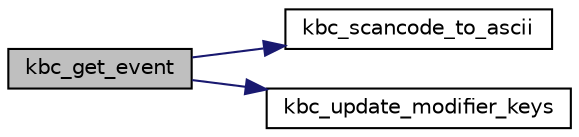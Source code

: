 digraph "kbc_get_event"
{
 // LATEX_PDF_SIZE
  edge [fontname="Helvetica",fontsize="10",labelfontname="Helvetica",labelfontsize="10"];
  node [fontname="Helvetica",fontsize="10",shape=record];
  rankdir="LR";
  Node1 [label="kbc_get_event",height=0.2,width=0.4,color="black", fillcolor="grey75", style="filled", fontcolor="black",tooltip="Returns an event_t struct with the action and char corresponding to the scancode. The manager (superv..."];
  Node1 -> Node2 [color="midnightblue",fontsize="10",style="solid",fontname="Helvetica"];
  Node2 [label="kbc_scancode_to_ascii",height=0.2,width=0.4,color="black", fillcolor="white", style="filled",URL="$keyboard_8c.html#a7518060c5b792ffc0f9f91cbee666aad",tooltip="Returns the upper_lower ascii char[2] corresponding to the scancode."];
  Node1 -> Node3 [color="midnightblue",fontsize="10",style="solid",fontname="Helvetica"];
  Node3 [label="kbc_update_modifier_keys",height=0.2,width=0.4,color="black", fillcolor="white", style="filled",URL="$keyboard_8c.html#a99f607a98332ca129ca18571d52f5e89",tooltip="Updates the modifier keys mask."];
}
